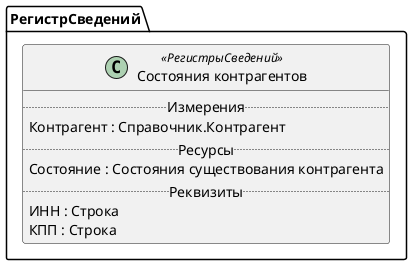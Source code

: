﻿@startuml СостоянияКонтрагентов
'!include templates.wsd
'..\include templates.wsd
class РегистрСведений.СостоянияКонтрагентов as "Состояния контрагентов" <<РегистрыСведений>>
{
..Измерения..
Контрагент : Справочник.Контрагент
..Ресурсы..
Состояние : Состояния существования контрагента
..Реквизиты..
ИНН : Строка
КПП : Строка
}
@enduml
